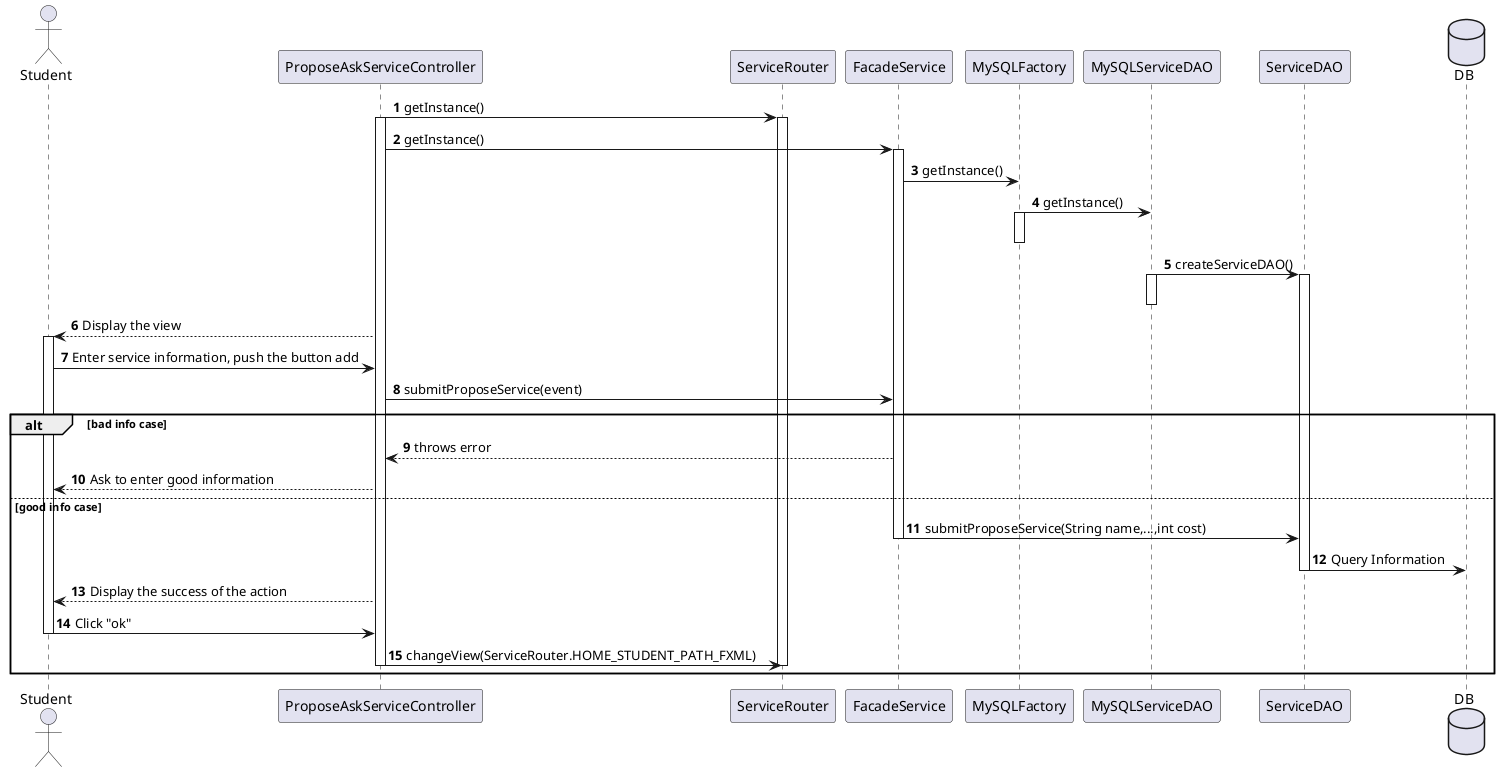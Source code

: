 @startuml
autonumber
actor Student
ProposeAskServiceController -> ServiceRouter : getInstance()
activate ProposeAskServiceController
activate ServiceRouter
ProposeAskServiceController -> FacadeService : getInstance()
activate FacadeService
FacadeService -> MySQLFactory : getInstance()
MySQLFactory -> MySQLServiceDAO : getInstance()
activate MySQLFactory
deactivate MySQLFactory
MySQLServiceDAO -> ServiceDAO : createServiceDAO()
activate MySQLServiceDAO
deactivate MySQLServiceDAO
activate ServiceDAO
ProposeAskServiceController --> Student : Display the view
activate Student
Student -> ProposeAskServiceController : Enter service information, push the button add
ProposeAskServiceController -> FacadeService : submitProposeService(event)
alt bad info case
    FacadeService --> ProposeAskServiceController : throws error
    ProposeAskServiceController --> Student : Ask to enter good information
else good info case
    FacadeService -> ServiceDAO : submitProposeService(String name,...,int cost)
    deactivate FacadeService
    database DB
    ServiceDAO -> DB : Query Information
    deactivate ServiceDAO
    ProposeAskServiceController --> Student : Display the success of the action
    Student -> ProposeAskServiceController : Click "ok"
    deactivate Student
    ProposeAskServiceController -> ServiceRouter : changeView(ServiceRouter.HOME_STUDENT_PATH_FXML)
    deactivate ProposeAskServiceController
    deactivate ServiceRouter
end
@enduml